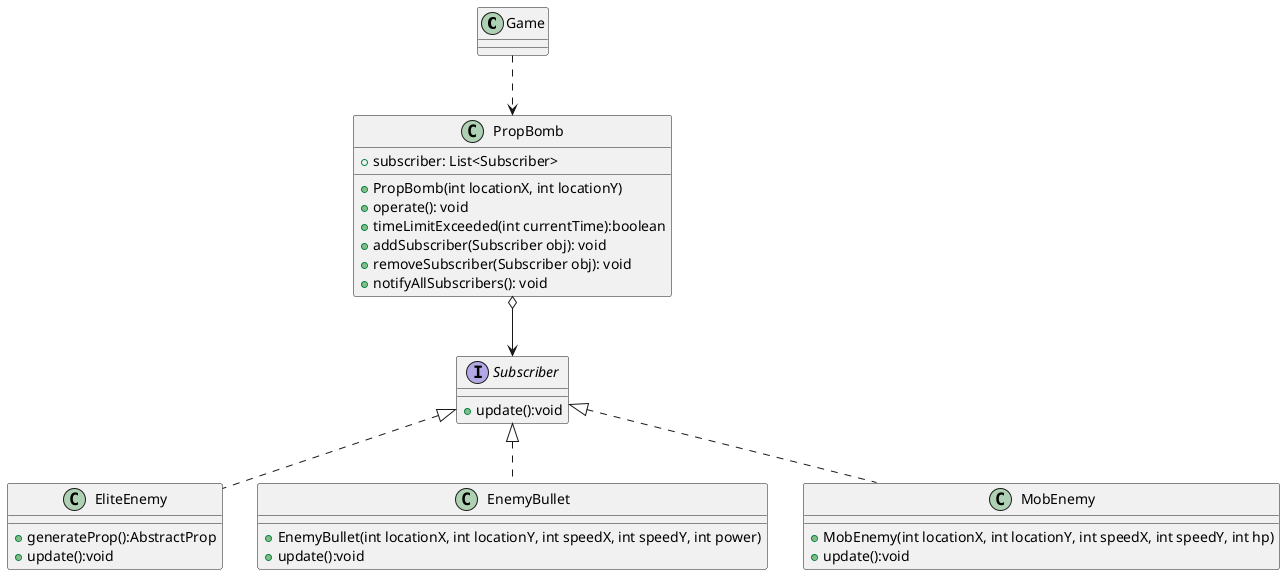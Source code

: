 @startuml
'https://plantuml.com/class-diagram

class Game {
}

interface Subscriber {
    + update():void
}

Subscriber <|.. EliteEnemy
Subscriber <|.. EnemyBullet
Subscriber <|.. MobEnemy
Subscriber <-up-o PropBomb
PropBomb <.up. Game

class EliteEnemy {
    + generateProp():AbstractProp
    + update():void
}

class MobEnemy {
    + MobEnemy(int locationX, int locationY, int speedX, int speedY, int hp)
    + update():void
}

class EnemyBullet {
    + EnemyBullet(int locationX, int locationY, int speedX, int speedY, int power)
    + update():void
}

class PropBomb {
    + subscriber: List<Subscriber>
    + PropBomb(int locationX, int locationY)
    + operate(): void
    + timeLimitExceeded(int currentTime):boolean
    + addSubscriber(Subscriber obj): void
    + removeSubscriber(Subscriber obj): void
    + notifyAllSubscribers(): void
}

@enduml